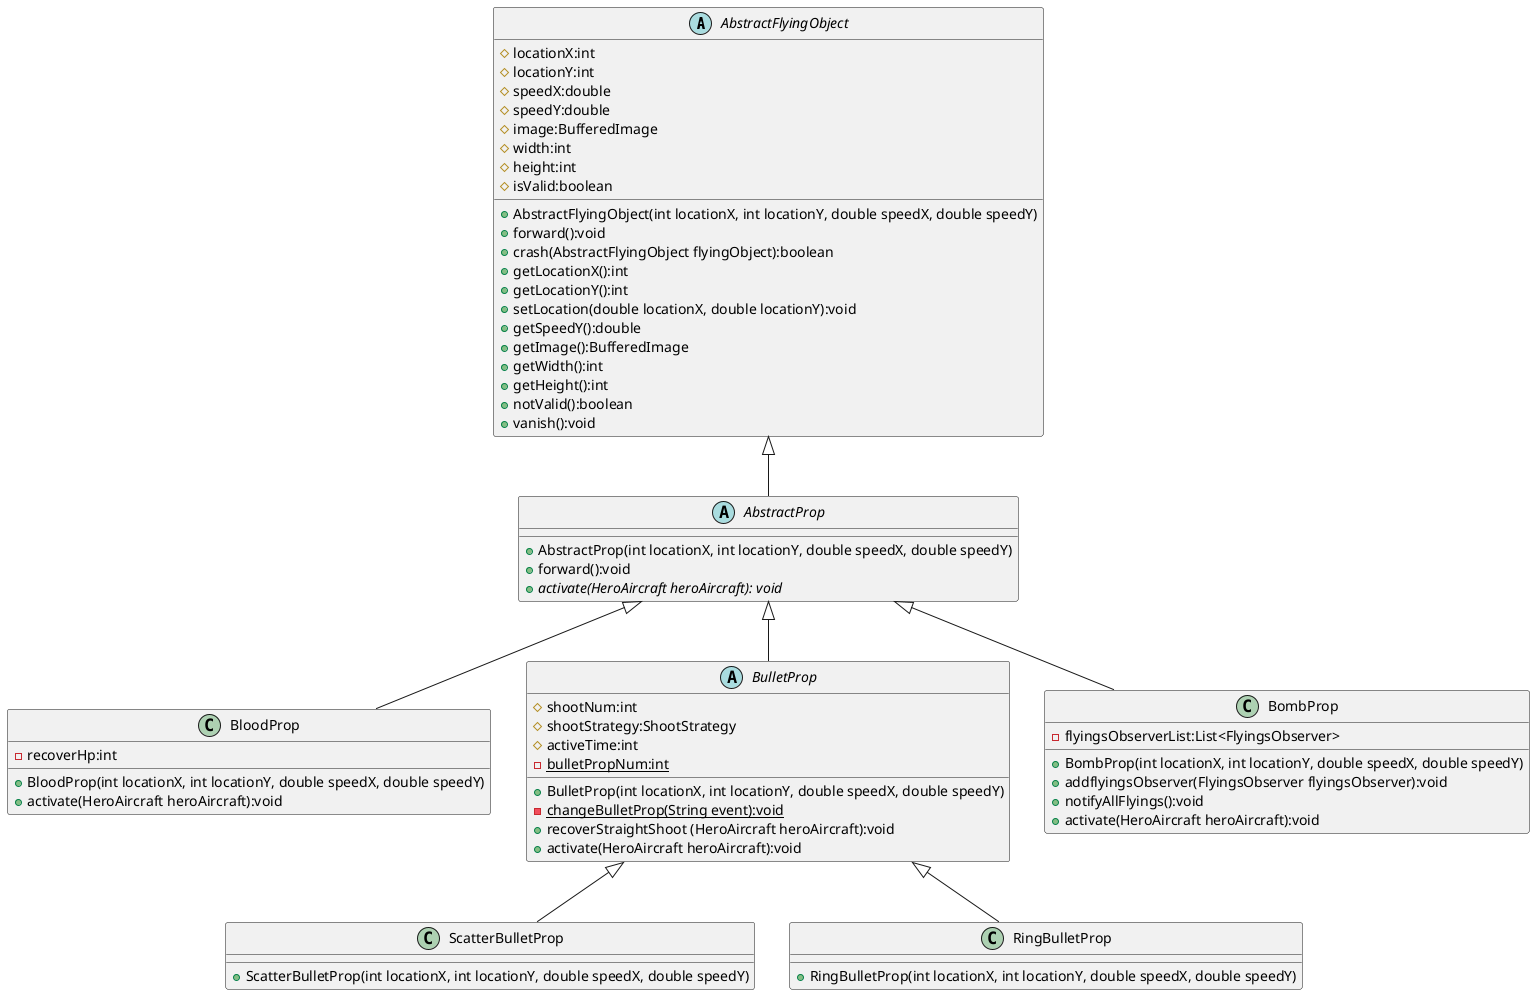 @startuml
'https://plantuml.com/class-diagram

abstract class AbstractFlyingObject
{
    # locationX:int
    # locationY:int
    # speedX:double
    # speedY:double
    # image:BufferedImage
    # width:int
    # height:int
    # isValid:boolean

    + AbstractFlyingObject(int locationX, int locationY, double speedX, double speedY)
    + forward():void
    + crash(AbstractFlyingObject flyingObject):boolean
    + getLocationX():int
    + getLocationY():int
    + setLocation(double locationX, double locationY):void
    + getSpeedY():double
    + getImage():BufferedImage
    + getWidth():int
    + getHeight():int
    + notValid():boolean
    + vanish():void
}

abstract class AbstractProp
{
    + AbstractProp(int locationX, int locationY, double speedX, double speedY)
    + forward():void
    + {abstract} activate(HeroAircraft heroAircraft): void
}

AbstractFlyingObject <|-- AbstractProp

class BloodProp {
    - recoverHp:int
    + BloodProp(int locationX, int locationY, double speedX, double speedY)
    + activate(HeroAircraft heroAircraft):void
}

abstract class BulletProp {
    # shootNum:int
    # shootStrategy:ShootStrategy
    # activeTime:int
    - {static} bulletPropNum:int
    + BulletProp(int locationX, int locationY, double speedX, double speedY)
    - {static} changeBulletProp(String event):void
    + recoverStraightShoot (HeroAircraft heroAircraft):void
    + activate(HeroAircraft heroAircraft):void
}


class BombProp {
    + BombProp(int locationX, int locationY, double speedX, double speedY)
    - flyingsObserverList:List<FlyingsObserver>
    + addflyingsObserver(FlyingsObserver flyingsObserver):void
    + notifyAllFlyings():void
    + activate(HeroAircraft heroAircraft):void
}


AbstractProp <|-- BloodProp
AbstractProp <|-- BombProp
AbstractProp <|-- BulletProp

class ScatterBulletProp {
    + ScatterBulletProp(int locationX, int locationY, double speedX, double speedY)
}

class RingBulletProp {
    + RingBulletProp(int locationX, int locationY, double speedX, double speedY)
}

BulletProp <|-- ScatterBulletProp
BulletProp <|-- RingBulletProp

@enduml